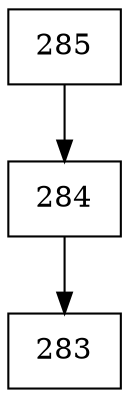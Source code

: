 digraph G {
  node [shape=record];
  node0 [label="{285}"];
  node0 -> node1;
  node1 [label="{284}"];
  node1 -> node2;
  node2 [label="{283}"];
}
